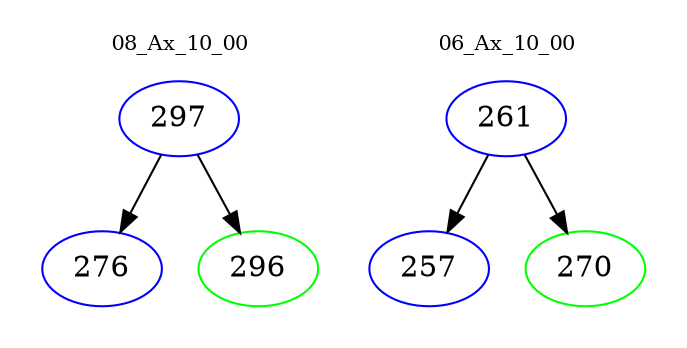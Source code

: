 digraph{
subgraph cluster_0 {
color = white
label = "08_Ax_10_00";
fontsize=10;
T0_297 [label="297", color="blue"]
T0_297 -> T0_276 [color="black"]
T0_276 [label="276", color="blue"]
T0_297 -> T0_296 [color="black"]
T0_296 [label="296", color="green"]
}
subgraph cluster_1 {
color = white
label = "06_Ax_10_00";
fontsize=10;
T1_261 [label="261", color="blue"]
T1_261 -> T1_257 [color="black"]
T1_257 [label="257", color="blue"]
T1_261 -> T1_270 [color="black"]
T1_270 [label="270", color="green"]
}
}
